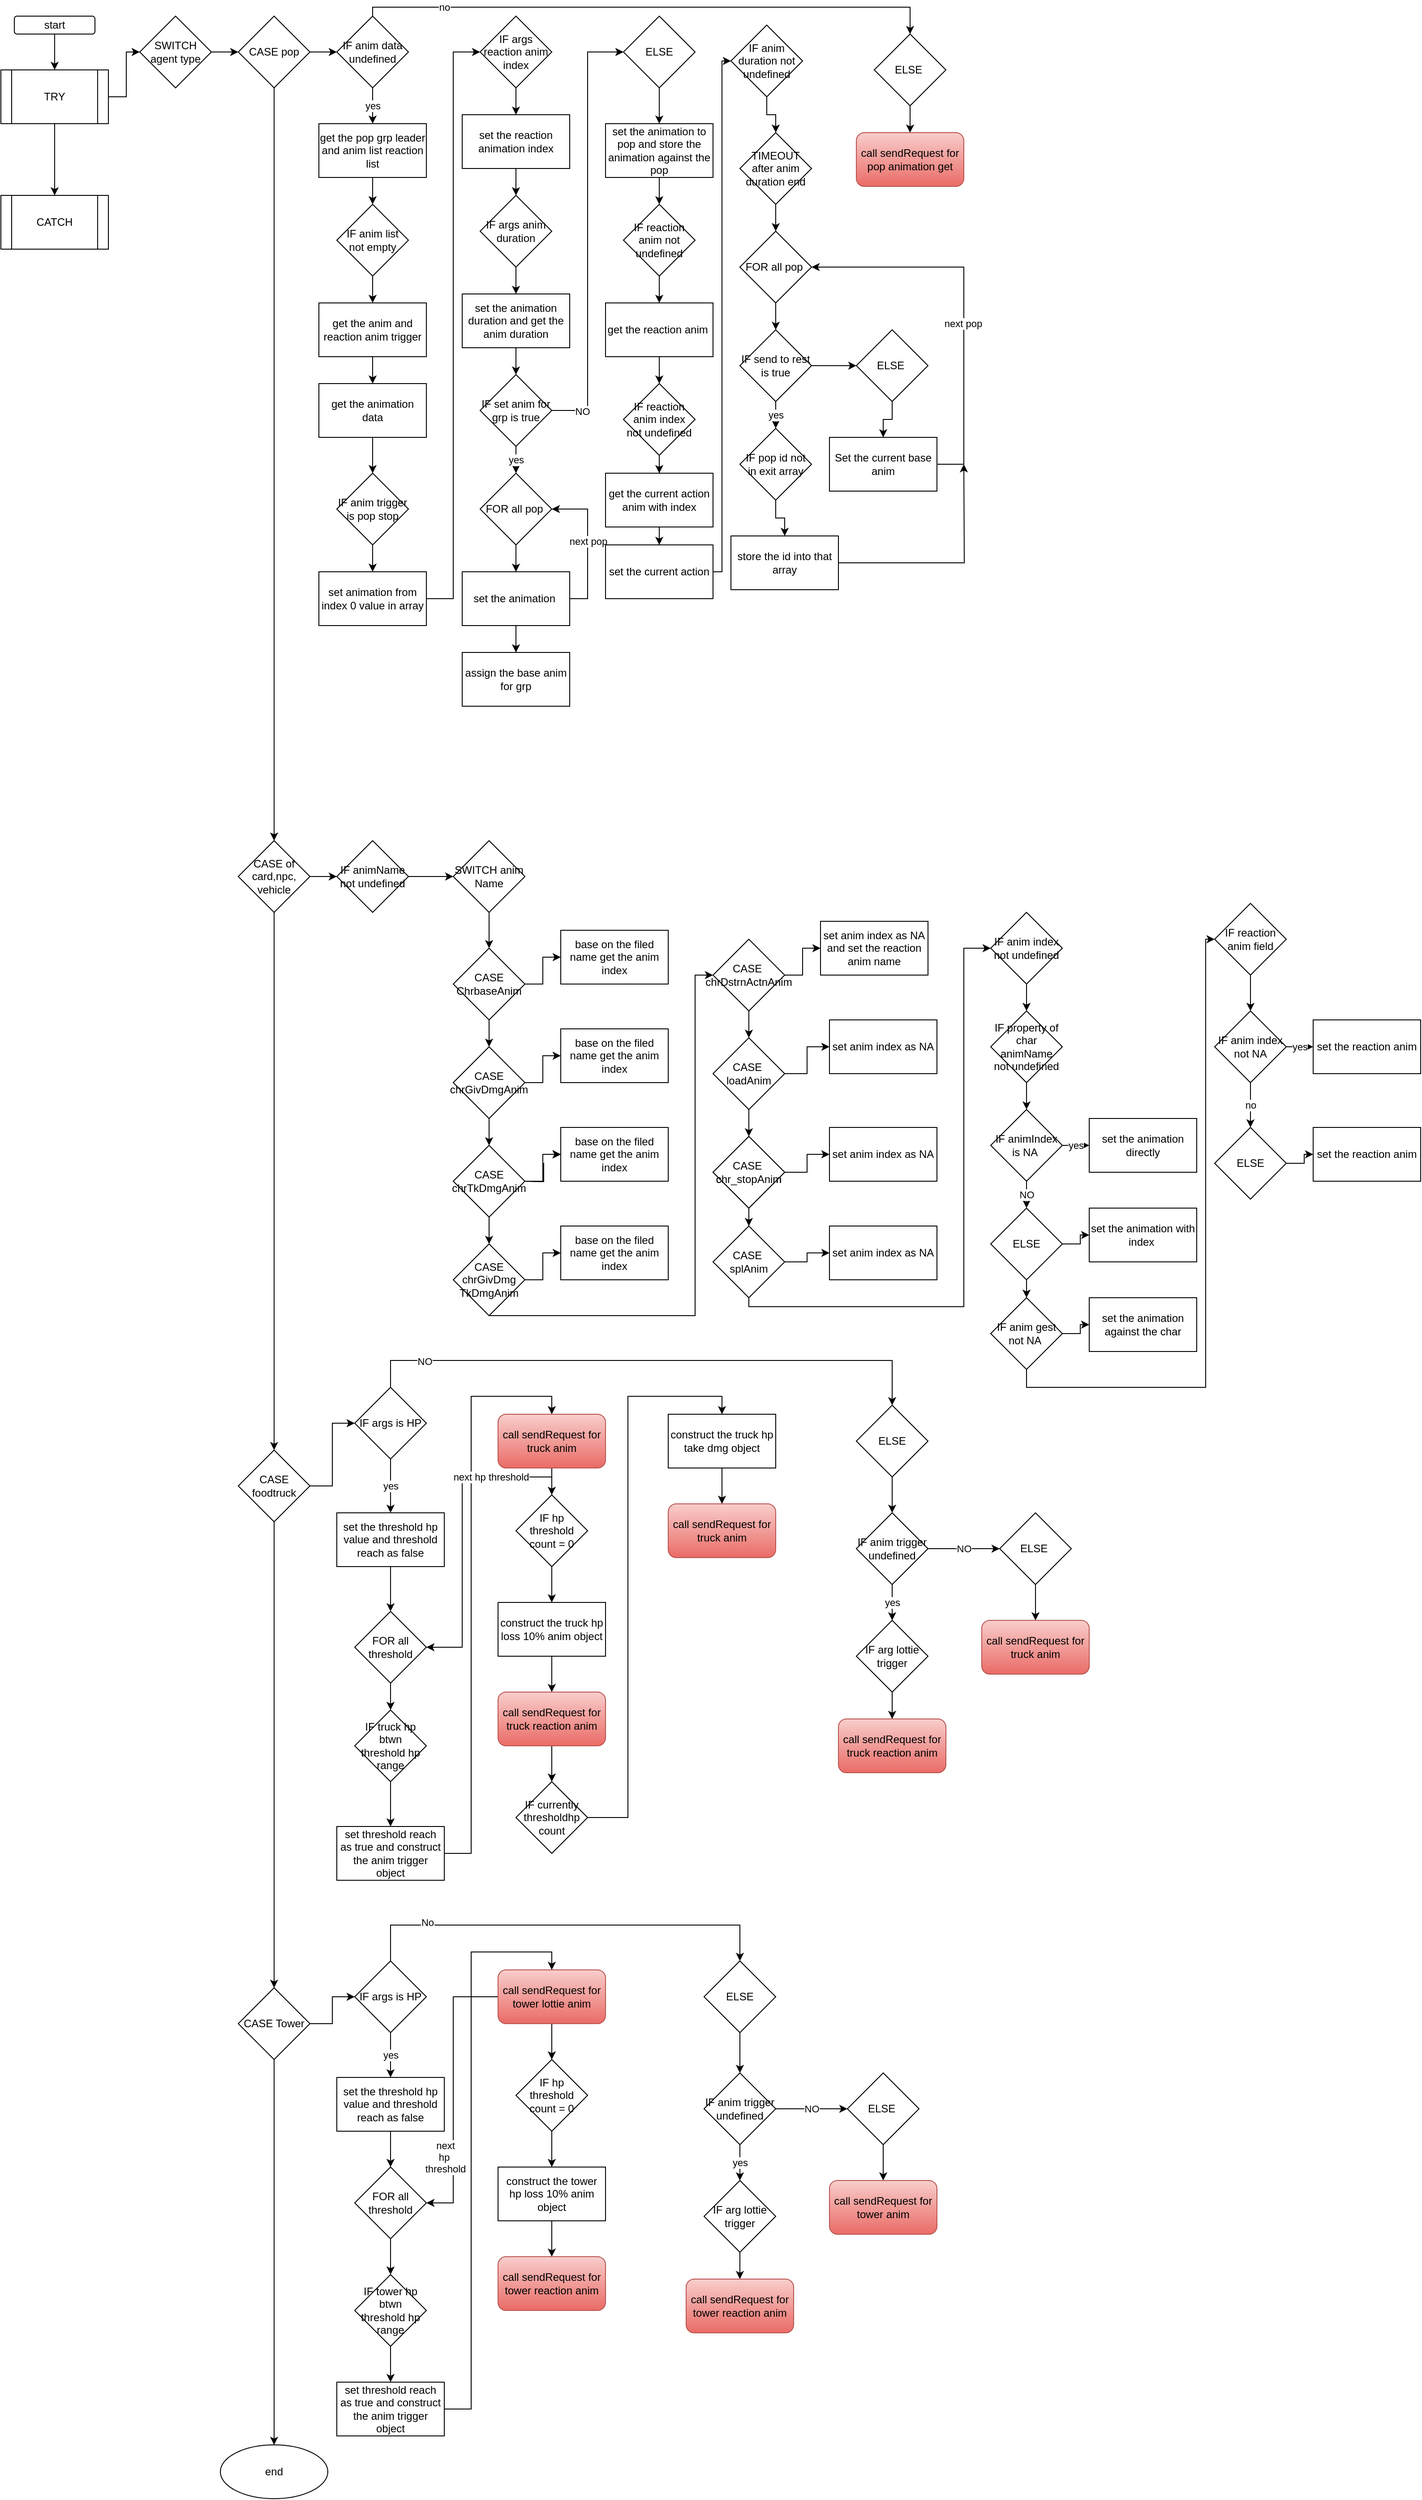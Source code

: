 <mxfile version="18.0.1" type="github">
  <diagram id="C_iFELaq9_Z8a1PLTSBP" name="Page-1">
    <mxGraphModel dx="1038" dy="579" grid="1" gridSize="10" guides="1" tooltips="1" connect="1" arrows="1" fold="1" page="1" pageScale="1" pageWidth="850" pageHeight="1100" math="0" shadow="0">
      <root>
        <mxCell id="0" />
        <mxCell id="1" parent="0" />
        <mxCell id="XiMoQWkBVZx55yZSZIgh-3" value="" style="edgeStyle=orthogonalEdgeStyle;rounded=0;orthogonalLoop=1;jettySize=auto;html=1;" edge="1" parent="1" source="XiMoQWkBVZx55yZSZIgh-1" target="XiMoQWkBVZx55yZSZIgh-2">
          <mxGeometry relative="1" as="geometry" />
        </mxCell>
        <mxCell id="XiMoQWkBVZx55yZSZIgh-1" value="start" style="rounded=1;whiteSpace=wrap;html=1;" vertex="1" parent="1">
          <mxGeometry x="40" y="40" width="90" height="20" as="geometry" />
        </mxCell>
        <mxCell id="XiMoQWkBVZx55yZSZIgh-5" value="" style="edgeStyle=orthogonalEdgeStyle;rounded=0;orthogonalLoop=1;jettySize=auto;html=1;" edge="1" parent="1" source="XiMoQWkBVZx55yZSZIgh-2" target="XiMoQWkBVZx55yZSZIgh-4">
          <mxGeometry relative="1" as="geometry" />
        </mxCell>
        <mxCell id="XiMoQWkBVZx55yZSZIgh-7" value="" style="edgeStyle=orthogonalEdgeStyle;rounded=0;orthogonalLoop=1;jettySize=auto;html=1;" edge="1" parent="1" source="XiMoQWkBVZx55yZSZIgh-2" target="XiMoQWkBVZx55yZSZIgh-6">
          <mxGeometry relative="1" as="geometry" />
        </mxCell>
        <mxCell id="XiMoQWkBVZx55yZSZIgh-2" value="TRY" style="shape=process;whiteSpace=wrap;html=1;backgroundOutline=1;" vertex="1" parent="1">
          <mxGeometry x="25" y="100" width="120" height="60" as="geometry" />
        </mxCell>
        <mxCell id="XiMoQWkBVZx55yZSZIgh-4" value="CATCH" style="shape=process;whiteSpace=wrap;html=1;backgroundOutline=1;" vertex="1" parent="1">
          <mxGeometry x="25" y="240" width="120" height="60" as="geometry" />
        </mxCell>
        <mxCell id="XiMoQWkBVZx55yZSZIgh-9" value="" style="edgeStyle=orthogonalEdgeStyle;rounded=0;orthogonalLoop=1;jettySize=auto;html=1;" edge="1" parent="1" source="XiMoQWkBVZx55yZSZIgh-6" target="XiMoQWkBVZx55yZSZIgh-8">
          <mxGeometry relative="1" as="geometry" />
        </mxCell>
        <mxCell id="XiMoQWkBVZx55yZSZIgh-6" value="SWITCH agent type" style="rhombus;whiteSpace=wrap;html=1;" vertex="1" parent="1">
          <mxGeometry x="180" y="40" width="80" height="80" as="geometry" />
        </mxCell>
        <mxCell id="XiMoQWkBVZx55yZSZIgh-11" value="" style="edgeStyle=orthogonalEdgeStyle;rounded=0;orthogonalLoop=1;jettySize=auto;html=1;" edge="1" parent="1" source="XiMoQWkBVZx55yZSZIgh-8" target="XiMoQWkBVZx55yZSZIgh-10">
          <mxGeometry relative="1" as="geometry" />
        </mxCell>
        <mxCell id="XiMoQWkBVZx55yZSZIgh-88" value="" style="edgeStyle=orthogonalEdgeStyle;rounded=0;orthogonalLoop=1;jettySize=auto;html=1;" edge="1" parent="1" source="XiMoQWkBVZx55yZSZIgh-8" target="XiMoQWkBVZx55yZSZIgh-87">
          <mxGeometry relative="1" as="geometry" />
        </mxCell>
        <mxCell id="XiMoQWkBVZx55yZSZIgh-8" value="CASE pop" style="rhombus;whiteSpace=wrap;html=1;" vertex="1" parent="1">
          <mxGeometry x="290" y="40" width="80" height="80" as="geometry" />
        </mxCell>
        <mxCell id="XiMoQWkBVZx55yZSZIgh-13" value="yes" style="edgeStyle=orthogonalEdgeStyle;rounded=0;orthogonalLoop=1;jettySize=auto;html=1;" edge="1" parent="1" source="XiMoQWkBVZx55yZSZIgh-10" target="XiMoQWkBVZx55yZSZIgh-12">
          <mxGeometry relative="1" as="geometry" />
        </mxCell>
        <mxCell id="XiMoQWkBVZx55yZSZIgh-83" value="" style="edgeStyle=orthogonalEdgeStyle;rounded=0;orthogonalLoop=1;jettySize=auto;html=1;" edge="1" parent="1" source="XiMoQWkBVZx55yZSZIgh-10" target="XiMoQWkBVZx55yZSZIgh-82">
          <mxGeometry relative="1" as="geometry">
            <Array as="points">
              <mxPoint x="440" y="30" />
              <mxPoint x="1040" y="30" />
            </Array>
          </mxGeometry>
        </mxCell>
        <mxCell id="XiMoQWkBVZx55yZSZIgh-84" value="no" style="edgeLabel;html=1;align=center;verticalAlign=middle;resizable=0;points=[];" vertex="1" connectable="0" parent="XiMoQWkBVZx55yZSZIgh-83">
          <mxGeometry x="-0.719" relative="1" as="geometry">
            <mxPoint as="offset" />
          </mxGeometry>
        </mxCell>
        <mxCell id="XiMoQWkBVZx55yZSZIgh-10" value="IF anim data undefined" style="rhombus;whiteSpace=wrap;html=1;" vertex="1" parent="1">
          <mxGeometry x="400" y="40" width="80" height="80" as="geometry" />
        </mxCell>
        <mxCell id="XiMoQWkBVZx55yZSZIgh-15" value="" style="edgeStyle=orthogonalEdgeStyle;rounded=0;orthogonalLoop=1;jettySize=auto;html=1;" edge="1" parent="1" source="XiMoQWkBVZx55yZSZIgh-12" target="XiMoQWkBVZx55yZSZIgh-14">
          <mxGeometry relative="1" as="geometry" />
        </mxCell>
        <mxCell id="XiMoQWkBVZx55yZSZIgh-12" value="get the pop grp leader and anim list reaction list" style="whiteSpace=wrap;html=1;" vertex="1" parent="1">
          <mxGeometry x="380" y="160" width="120" height="60" as="geometry" />
        </mxCell>
        <mxCell id="XiMoQWkBVZx55yZSZIgh-17" value="" style="edgeStyle=orthogonalEdgeStyle;rounded=0;orthogonalLoop=1;jettySize=auto;html=1;" edge="1" parent="1" source="XiMoQWkBVZx55yZSZIgh-14" target="XiMoQWkBVZx55yZSZIgh-16">
          <mxGeometry relative="1" as="geometry" />
        </mxCell>
        <mxCell id="XiMoQWkBVZx55yZSZIgh-14" value="IF anim list not empty" style="rhombus;whiteSpace=wrap;html=1;" vertex="1" parent="1">
          <mxGeometry x="400" y="250" width="80" height="80" as="geometry" />
        </mxCell>
        <mxCell id="XiMoQWkBVZx55yZSZIgh-19" value="" style="edgeStyle=orthogonalEdgeStyle;rounded=0;orthogonalLoop=1;jettySize=auto;html=1;" edge="1" parent="1" source="XiMoQWkBVZx55yZSZIgh-16" target="XiMoQWkBVZx55yZSZIgh-18">
          <mxGeometry relative="1" as="geometry" />
        </mxCell>
        <mxCell id="XiMoQWkBVZx55yZSZIgh-16" value="get the anim and reaction anim trigger" style="whiteSpace=wrap;html=1;" vertex="1" parent="1">
          <mxGeometry x="380" y="360" width="120" height="60" as="geometry" />
        </mxCell>
        <mxCell id="XiMoQWkBVZx55yZSZIgh-21" value="" style="edgeStyle=orthogonalEdgeStyle;rounded=0;orthogonalLoop=1;jettySize=auto;html=1;" edge="1" parent="1" source="XiMoQWkBVZx55yZSZIgh-18" target="XiMoQWkBVZx55yZSZIgh-20">
          <mxGeometry relative="1" as="geometry" />
        </mxCell>
        <mxCell id="XiMoQWkBVZx55yZSZIgh-18" value="get the animation data" style="whiteSpace=wrap;html=1;" vertex="1" parent="1">
          <mxGeometry x="380" y="450" width="120" height="60" as="geometry" />
        </mxCell>
        <mxCell id="XiMoQWkBVZx55yZSZIgh-23" value="" style="edgeStyle=orthogonalEdgeStyle;rounded=0;orthogonalLoop=1;jettySize=auto;html=1;" edge="1" parent="1" source="XiMoQWkBVZx55yZSZIgh-20" target="XiMoQWkBVZx55yZSZIgh-22">
          <mxGeometry relative="1" as="geometry" />
        </mxCell>
        <mxCell id="XiMoQWkBVZx55yZSZIgh-20" value="IF anim trigger is pop stop" style="rhombus;whiteSpace=wrap;html=1;" vertex="1" parent="1">
          <mxGeometry x="400" y="550" width="80" height="80" as="geometry" />
        </mxCell>
        <mxCell id="XiMoQWkBVZx55yZSZIgh-25" value="" style="edgeStyle=orthogonalEdgeStyle;rounded=0;orthogonalLoop=1;jettySize=auto;html=1;" edge="1" parent="1" source="XiMoQWkBVZx55yZSZIgh-22" target="XiMoQWkBVZx55yZSZIgh-24">
          <mxGeometry relative="1" as="geometry">
            <Array as="points">
              <mxPoint x="530" y="690" />
              <mxPoint x="530" y="80" />
            </Array>
          </mxGeometry>
        </mxCell>
        <mxCell id="XiMoQWkBVZx55yZSZIgh-22" value="set animation from index 0 value in array" style="whiteSpace=wrap;html=1;" vertex="1" parent="1">
          <mxGeometry x="380" y="660" width="120" height="60" as="geometry" />
        </mxCell>
        <mxCell id="XiMoQWkBVZx55yZSZIgh-27" value="" style="edgeStyle=orthogonalEdgeStyle;rounded=0;orthogonalLoop=1;jettySize=auto;html=1;" edge="1" parent="1" source="XiMoQWkBVZx55yZSZIgh-24" target="XiMoQWkBVZx55yZSZIgh-26">
          <mxGeometry relative="1" as="geometry" />
        </mxCell>
        <mxCell id="XiMoQWkBVZx55yZSZIgh-24" value="IF args reaction anim index" style="rhombus;whiteSpace=wrap;html=1;" vertex="1" parent="1">
          <mxGeometry x="560" y="40" width="80" height="80" as="geometry" />
        </mxCell>
        <mxCell id="XiMoQWkBVZx55yZSZIgh-30" value="" style="edgeStyle=orthogonalEdgeStyle;rounded=0;orthogonalLoop=1;jettySize=auto;html=1;" edge="1" parent="1" source="XiMoQWkBVZx55yZSZIgh-26" target="XiMoQWkBVZx55yZSZIgh-28">
          <mxGeometry relative="1" as="geometry" />
        </mxCell>
        <mxCell id="XiMoQWkBVZx55yZSZIgh-26" value="set the reaction animation index" style="whiteSpace=wrap;html=1;" vertex="1" parent="1">
          <mxGeometry x="540" y="150" width="120" height="60" as="geometry" />
        </mxCell>
        <mxCell id="XiMoQWkBVZx55yZSZIgh-32" value="" style="edgeStyle=orthogonalEdgeStyle;rounded=0;orthogonalLoop=1;jettySize=auto;html=1;" edge="1" parent="1" source="XiMoQWkBVZx55yZSZIgh-28" target="XiMoQWkBVZx55yZSZIgh-29">
          <mxGeometry relative="1" as="geometry" />
        </mxCell>
        <mxCell id="XiMoQWkBVZx55yZSZIgh-28" value="IF args anim duration" style="rhombus;whiteSpace=wrap;html=1;" vertex="1" parent="1">
          <mxGeometry x="560" y="240" width="80" height="80" as="geometry" />
        </mxCell>
        <mxCell id="XiMoQWkBVZx55yZSZIgh-34" value="" style="edgeStyle=orthogonalEdgeStyle;rounded=0;orthogonalLoop=1;jettySize=auto;html=1;" edge="1" parent="1" source="XiMoQWkBVZx55yZSZIgh-29" target="XiMoQWkBVZx55yZSZIgh-33">
          <mxGeometry relative="1" as="geometry" />
        </mxCell>
        <mxCell id="XiMoQWkBVZx55yZSZIgh-29" value="set the animation duration and get the anim duration" style="whiteSpace=wrap;html=1;" vertex="1" parent="1">
          <mxGeometry x="540" y="350" width="120" height="60" as="geometry" />
        </mxCell>
        <mxCell id="XiMoQWkBVZx55yZSZIgh-36" value="yes" style="edgeStyle=orthogonalEdgeStyle;rounded=0;orthogonalLoop=1;jettySize=auto;html=1;" edge="1" parent="1" source="XiMoQWkBVZx55yZSZIgh-33" target="XiMoQWkBVZx55yZSZIgh-35">
          <mxGeometry relative="1" as="geometry" />
        </mxCell>
        <mxCell id="XiMoQWkBVZx55yZSZIgh-46" value="" style="edgeStyle=orthogonalEdgeStyle;rounded=0;orthogonalLoop=1;jettySize=auto;html=1;entryX=0;entryY=0.5;entryDx=0;entryDy=0;" edge="1" parent="1" source="XiMoQWkBVZx55yZSZIgh-33" target="XiMoQWkBVZx55yZSZIgh-45">
          <mxGeometry relative="1" as="geometry">
            <Array as="points">
              <mxPoint x="680" y="480" />
              <mxPoint x="680" y="80" />
            </Array>
          </mxGeometry>
        </mxCell>
        <mxCell id="XiMoQWkBVZx55yZSZIgh-47" value="NO" style="edgeLabel;html=1;align=center;verticalAlign=middle;resizable=0;points=[];" vertex="1" connectable="0" parent="XiMoQWkBVZx55yZSZIgh-46">
          <mxGeometry x="-0.859" y="-1" relative="1" as="geometry">
            <mxPoint as="offset" />
          </mxGeometry>
        </mxCell>
        <mxCell id="XiMoQWkBVZx55yZSZIgh-33" value="IF set anim for grp is true" style="rhombus;whiteSpace=wrap;html=1;" vertex="1" parent="1">
          <mxGeometry x="560" y="440" width="80" height="80" as="geometry" />
        </mxCell>
        <mxCell id="XiMoQWkBVZx55yZSZIgh-40" value="" style="edgeStyle=orthogonalEdgeStyle;rounded=0;orthogonalLoop=1;jettySize=auto;html=1;" edge="1" parent="1" source="XiMoQWkBVZx55yZSZIgh-35" target="XiMoQWkBVZx55yZSZIgh-39">
          <mxGeometry relative="1" as="geometry" />
        </mxCell>
        <mxCell id="XiMoQWkBVZx55yZSZIgh-35" value="FOR all pop&amp;nbsp;" style="rhombus;whiteSpace=wrap;html=1;" vertex="1" parent="1">
          <mxGeometry x="560" y="550" width="80" height="80" as="geometry" />
        </mxCell>
        <mxCell id="XiMoQWkBVZx55yZSZIgh-42" value="" style="edgeStyle=orthogonalEdgeStyle;rounded=0;orthogonalLoop=1;jettySize=auto;html=1;" edge="1" parent="1" source="XiMoQWkBVZx55yZSZIgh-39" target="XiMoQWkBVZx55yZSZIgh-41">
          <mxGeometry relative="1" as="geometry" />
        </mxCell>
        <mxCell id="XiMoQWkBVZx55yZSZIgh-43" style="edgeStyle=orthogonalEdgeStyle;rounded=0;orthogonalLoop=1;jettySize=auto;html=1;entryX=1;entryY=0.5;entryDx=0;entryDy=0;" edge="1" parent="1" source="XiMoQWkBVZx55yZSZIgh-39" target="XiMoQWkBVZx55yZSZIgh-35">
          <mxGeometry relative="1" as="geometry">
            <Array as="points">
              <mxPoint x="680" y="690" />
              <mxPoint x="680" y="590" />
            </Array>
          </mxGeometry>
        </mxCell>
        <mxCell id="XiMoQWkBVZx55yZSZIgh-44" value="next pop&amp;nbsp;" style="edgeLabel;html=1;align=center;verticalAlign=middle;resizable=0;points=[];" vertex="1" connectable="0" parent="XiMoQWkBVZx55yZSZIgh-43">
          <mxGeometry x="0.05" y="-2" relative="1" as="geometry">
            <mxPoint as="offset" />
          </mxGeometry>
        </mxCell>
        <mxCell id="XiMoQWkBVZx55yZSZIgh-39" value="set the animation&amp;nbsp;" style="whiteSpace=wrap;html=1;" vertex="1" parent="1">
          <mxGeometry x="540" y="660" width="120" height="60" as="geometry" />
        </mxCell>
        <mxCell id="XiMoQWkBVZx55yZSZIgh-41" value="assign the base anim for grp" style="whiteSpace=wrap;html=1;" vertex="1" parent="1">
          <mxGeometry x="540" y="750" width="120" height="60" as="geometry" />
        </mxCell>
        <mxCell id="XiMoQWkBVZx55yZSZIgh-49" value="" style="edgeStyle=orthogonalEdgeStyle;rounded=0;orthogonalLoop=1;jettySize=auto;html=1;" edge="1" parent="1" source="XiMoQWkBVZx55yZSZIgh-45" target="XiMoQWkBVZx55yZSZIgh-48">
          <mxGeometry relative="1" as="geometry" />
        </mxCell>
        <mxCell id="XiMoQWkBVZx55yZSZIgh-45" value="ELSE" style="rhombus;whiteSpace=wrap;html=1;" vertex="1" parent="1">
          <mxGeometry x="720" y="40" width="80" height="80" as="geometry" />
        </mxCell>
        <mxCell id="XiMoQWkBVZx55yZSZIgh-51" value="" style="edgeStyle=orthogonalEdgeStyle;rounded=0;orthogonalLoop=1;jettySize=auto;html=1;" edge="1" parent="1" source="XiMoQWkBVZx55yZSZIgh-48" target="XiMoQWkBVZx55yZSZIgh-50">
          <mxGeometry relative="1" as="geometry" />
        </mxCell>
        <mxCell id="XiMoQWkBVZx55yZSZIgh-48" value="set the animation to pop and store the animation against the pop" style="whiteSpace=wrap;html=1;" vertex="1" parent="1">
          <mxGeometry x="700" y="160" width="120" height="60" as="geometry" />
        </mxCell>
        <mxCell id="XiMoQWkBVZx55yZSZIgh-53" value="" style="edgeStyle=orthogonalEdgeStyle;rounded=0;orthogonalLoop=1;jettySize=auto;html=1;" edge="1" parent="1" source="XiMoQWkBVZx55yZSZIgh-50" target="XiMoQWkBVZx55yZSZIgh-52">
          <mxGeometry relative="1" as="geometry" />
        </mxCell>
        <mxCell id="XiMoQWkBVZx55yZSZIgh-50" value="IF reaction anim not undefined" style="rhombus;whiteSpace=wrap;html=1;" vertex="1" parent="1">
          <mxGeometry x="720" y="250" width="80" height="80" as="geometry" />
        </mxCell>
        <mxCell id="XiMoQWkBVZx55yZSZIgh-55" value="" style="edgeStyle=orthogonalEdgeStyle;rounded=0;orthogonalLoop=1;jettySize=auto;html=1;" edge="1" parent="1" source="XiMoQWkBVZx55yZSZIgh-52" target="XiMoQWkBVZx55yZSZIgh-54">
          <mxGeometry relative="1" as="geometry" />
        </mxCell>
        <mxCell id="XiMoQWkBVZx55yZSZIgh-52" value="get the reaction anim&amp;nbsp;" style="whiteSpace=wrap;html=1;" vertex="1" parent="1">
          <mxGeometry x="700" y="360" width="120" height="60" as="geometry" />
        </mxCell>
        <mxCell id="XiMoQWkBVZx55yZSZIgh-57" value="" style="edgeStyle=orthogonalEdgeStyle;rounded=0;orthogonalLoop=1;jettySize=auto;html=1;" edge="1" parent="1" source="XiMoQWkBVZx55yZSZIgh-54" target="XiMoQWkBVZx55yZSZIgh-56">
          <mxGeometry relative="1" as="geometry" />
        </mxCell>
        <mxCell id="XiMoQWkBVZx55yZSZIgh-54" value="IF reaction anim index not undefined" style="rhombus;whiteSpace=wrap;html=1;" vertex="1" parent="1">
          <mxGeometry x="720" y="450" width="80" height="80" as="geometry" />
        </mxCell>
        <mxCell id="XiMoQWkBVZx55yZSZIgh-59" value="" style="edgeStyle=orthogonalEdgeStyle;rounded=0;orthogonalLoop=1;jettySize=auto;html=1;" edge="1" parent="1" source="XiMoQWkBVZx55yZSZIgh-56" target="XiMoQWkBVZx55yZSZIgh-58">
          <mxGeometry relative="1" as="geometry" />
        </mxCell>
        <mxCell id="XiMoQWkBVZx55yZSZIgh-56" value="get the current action anim with index" style="whiteSpace=wrap;html=1;" vertex="1" parent="1">
          <mxGeometry x="700" y="550" width="120" height="60" as="geometry" />
        </mxCell>
        <mxCell id="XiMoQWkBVZx55yZSZIgh-61" value="" style="edgeStyle=orthogonalEdgeStyle;rounded=0;orthogonalLoop=1;jettySize=auto;html=1;entryX=0;entryY=0.5;entryDx=0;entryDy=0;" edge="1" parent="1" source="XiMoQWkBVZx55yZSZIgh-58" target="XiMoQWkBVZx55yZSZIgh-60">
          <mxGeometry relative="1" as="geometry">
            <Array as="points">
              <mxPoint x="830" y="660" />
              <mxPoint x="830" y="90" />
            </Array>
          </mxGeometry>
        </mxCell>
        <mxCell id="XiMoQWkBVZx55yZSZIgh-58" value="set the current action" style="whiteSpace=wrap;html=1;" vertex="1" parent="1">
          <mxGeometry x="700" y="630" width="120" height="60" as="geometry" />
        </mxCell>
        <mxCell id="XiMoQWkBVZx55yZSZIgh-63" value="" style="edgeStyle=orthogonalEdgeStyle;rounded=0;orthogonalLoop=1;jettySize=auto;html=1;" edge="1" parent="1" source="XiMoQWkBVZx55yZSZIgh-60" target="XiMoQWkBVZx55yZSZIgh-62">
          <mxGeometry relative="1" as="geometry" />
        </mxCell>
        <mxCell id="XiMoQWkBVZx55yZSZIgh-60" value="IF anim duration not undefined" style="rhombus;whiteSpace=wrap;html=1;" vertex="1" parent="1">
          <mxGeometry x="840" y="50" width="80" height="80" as="geometry" />
        </mxCell>
        <mxCell id="XiMoQWkBVZx55yZSZIgh-65" value="" style="edgeStyle=orthogonalEdgeStyle;rounded=0;orthogonalLoop=1;jettySize=auto;html=1;" edge="1" parent="1" source="XiMoQWkBVZx55yZSZIgh-62" target="XiMoQWkBVZx55yZSZIgh-64">
          <mxGeometry relative="1" as="geometry" />
        </mxCell>
        <mxCell id="XiMoQWkBVZx55yZSZIgh-62" value="TIMEOUT after anim duration end" style="rhombus;whiteSpace=wrap;html=1;" vertex="1" parent="1">
          <mxGeometry x="850" y="170" width="80" height="80" as="geometry" />
        </mxCell>
        <mxCell id="XiMoQWkBVZx55yZSZIgh-67" value="" style="edgeStyle=orthogonalEdgeStyle;rounded=0;orthogonalLoop=1;jettySize=auto;html=1;" edge="1" parent="1" source="XiMoQWkBVZx55yZSZIgh-64" target="XiMoQWkBVZx55yZSZIgh-66">
          <mxGeometry relative="1" as="geometry" />
        </mxCell>
        <mxCell id="XiMoQWkBVZx55yZSZIgh-64" value="FOR all pop&amp;nbsp;" style="rhombus;whiteSpace=wrap;html=1;" vertex="1" parent="1">
          <mxGeometry x="850" y="280" width="80" height="80" as="geometry" />
        </mxCell>
        <mxCell id="XiMoQWkBVZx55yZSZIgh-69" value="yes" style="edgeStyle=orthogonalEdgeStyle;rounded=0;orthogonalLoop=1;jettySize=auto;html=1;" edge="1" parent="1" source="XiMoQWkBVZx55yZSZIgh-66" target="XiMoQWkBVZx55yZSZIgh-68">
          <mxGeometry relative="1" as="geometry" />
        </mxCell>
        <mxCell id="XiMoQWkBVZx55yZSZIgh-75" value="" style="edgeStyle=orthogonalEdgeStyle;rounded=0;orthogonalLoop=1;jettySize=auto;html=1;" edge="1" parent="1" source="XiMoQWkBVZx55yZSZIgh-66" target="XiMoQWkBVZx55yZSZIgh-74">
          <mxGeometry relative="1" as="geometry" />
        </mxCell>
        <mxCell id="XiMoQWkBVZx55yZSZIgh-66" value="IF send to rest is true" style="rhombus;whiteSpace=wrap;html=1;" vertex="1" parent="1">
          <mxGeometry x="850" y="390" width="80" height="80" as="geometry" />
        </mxCell>
        <mxCell id="XiMoQWkBVZx55yZSZIgh-71" value="" style="edgeStyle=orthogonalEdgeStyle;rounded=0;orthogonalLoop=1;jettySize=auto;html=1;" edge="1" parent="1" source="XiMoQWkBVZx55yZSZIgh-68" target="XiMoQWkBVZx55yZSZIgh-70">
          <mxGeometry relative="1" as="geometry" />
        </mxCell>
        <mxCell id="XiMoQWkBVZx55yZSZIgh-68" value="IF pop id not in exit array" style="rhombus;whiteSpace=wrap;html=1;" vertex="1" parent="1">
          <mxGeometry x="850" y="500" width="80" height="80" as="geometry" />
        </mxCell>
        <mxCell id="XiMoQWkBVZx55yZSZIgh-80" style="edgeStyle=orthogonalEdgeStyle;rounded=0;orthogonalLoop=1;jettySize=auto;html=1;" edge="1" parent="1" source="XiMoQWkBVZx55yZSZIgh-70">
          <mxGeometry relative="1" as="geometry">
            <mxPoint x="1100" y="540" as="targetPoint" />
          </mxGeometry>
        </mxCell>
        <mxCell id="XiMoQWkBVZx55yZSZIgh-70" value="store the id into that array" style="whiteSpace=wrap;html=1;" vertex="1" parent="1">
          <mxGeometry x="840" y="620" width="120" height="60" as="geometry" />
        </mxCell>
        <mxCell id="XiMoQWkBVZx55yZSZIgh-78" value="" style="edgeStyle=orthogonalEdgeStyle;rounded=0;orthogonalLoop=1;jettySize=auto;html=1;" edge="1" parent="1" source="XiMoQWkBVZx55yZSZIgh-74" target="XiMoQWkBVZx55yZSZIgh-77">
          <mxGeometry relative="1" as="geometry" />
        </mxCell>
        <mxCell id="XiMoQWkBVZx55yZSZIgh-74" value="ELSE&amp;nbsp;" style="rhombus;whiteSpace=wrap;html=1;" vertex="1" parent="1">
          <mxGeometry x="980" y="390" width="80" height="80" as="geometry" />
        </mxCell>
        <mxCell id="XiMoQWkBVZx55yZSZIgh-79" style="edgeStyle=orthogonalEdgeStyle;rounded=0;orthogonalLoop=1;jettySize=auto;html=1;entryX=1;entryY=0.5;entryDx=0;entryDy=0;" edge="1" parent="1" source="XiMoQWkBVZx55yZSZIgh-77" target="XiMoQWkBVZx55yZSZIgh-64">
          <mxGeometry relative="1" as="geometry">
            <Array as="points">
              <mxPoint x="1100" y="540" />
              <mxPoint x="1100" y="320" />
            </Array>
          </mxGeometry>
        </mxCell>
        <mxCell id="XiMoQWkBVZx55yZSZIgh-81" value="next pop" style="edgeLabel;html=1;align=center;verticalAlign=middle;resizable=0;points=[];" vertex="1" connectable="0" parent="XiMoQWkBVZx55yZSZIgh-79">
          <mxGeometry x="-0.106" y="1" relative="1" as="geometry">
            <mxPoint as="offset" />
          </mxGeometry>
        </mxCell>
        <mxCell id="XiMoQWkBVZx55yZSZIgh-77" value="Set the current base anim" style="whiteSpace=wrap;html=1;" vertex="1" parent="1">
          <mxGeometry x="950" y="510" width="120" height="60" as="geometry" />
        </mxCell>
        <mxCell id="XiMoQWkBVZx55yZSZIgh-86" value="" style="edgeStyle=orthogonalEdgeStyle;rounded=0;orthogonalLoop=1;jettySize=auto;html=1;" edge="1" parent="1" source="XiMoQWkBVZx55yZSZIgh-82">
          <mxGeometry relative="1" as="geometry">
            <mxPoint x="1040" y="170" as="targetPoint" />
          </mxGeometry>
        </mxCell>
        <mxCell id="XiMoQWkBVZx55yZSZIgh-82" value="ELSE&amp;nbsp;" style="rhombus;whiteSpace=wrap;html=1;" vertex="1" parent="1">
          <mxGeometry x="1000" y="60" width="80" height="80" as="geometry" />
        </mxCell>
        <mxCell id="XiMoQWkBVZx55yZSZIgh-91" value="" style="edgeStyle=orthogonalEdgeStyle;rounded=0;orthogonalLoop=1;jettySize=auto;html=1;" edge="1" parent="1" source="XiMoQWkBVZx55yZSZIgh-87" target="XiMoQWkBVZx55yZSZIgh-90">
          <mxGeometry relative="1" as="geometry" />
        </mxCell>
        <mxCell id="XiMoQWkBVZx55yZSZIgh-179" value="" style="edgeStyle=orthogonalEdgeStyle;rounded=0;orthogonalLoop=1;jettySize=auto;html=1;" edge="1" parent="1" source="XiMoQWkBVZx55yZSZIgh-87" target="XiMoQWkBVZx55yZSZIgh-178">
          <mxGeometry relative="1" as="geometry" />
        </mxCell>
        <mxCell id="XiMoQWkBVZx55yZSZIgh-87" value="CASE of card,npc,&lt;br&gt;vehicle" style="rhombus;whiteSpace=wrap;html=1;" vertex="1" parent="1">
          <mxGeometry x="290" y="960" width="80" height="80" as="geometry" />
        </mxCell>
        <mxCell id="XiMoQWkBVZx55yZSZIgh-89" value="call&amp;nbsp;sendRequest for pop animation get" style="rounded=1;whiteSpace=wrap;html=1;fillColor=#f8cecc;gradientColor=#ea6b66;strokeColor=#b85450;" vertex="1" parent="1">
          <mxGeometry x="980" y="170" width="120" height="60" as="geometry" />
        </mxCell>
        <mxCell id="XiMoQWkBVZx55yZSZIgh-93" value="" style="edgeStyle=orthogonalEdgeStyle;rounded=0;orthogonalLoop=1;jettySize=auto;html=1;" edge="1" parent="1" source="XiMoQWkBVZx55yZSZIgh-90" target="XiMoQWkBVZx55yZSZIgh-92">
          <mxGeometry relative="1" as="geometry" />
        </mxCell>
        <mxCell id="XiMoQWkBVZx55yZSZIgh-90" value="IF animName not undefined" style="rhombus;whiteSpace=wrap;html=1;" vertex="1" parent="1">
          <mxGeometry x="400" y="960" width="80" height="80" as="geometry" />
        </mxCell>
        <mxCell id="XiMoQWkBVZx55yZSZIgh-95" value="" style="edgeStyle=orthogonalEdgeStyle;rounded=0;orthogonalLoop=1;jettySize=auto;html=1;" edge="1" parent="1" source="XiMoQWkBVZx55yZSZIgh-92" target="XiMoQWkBVZx55yZSZIgh-94">
          <mxGeometry relative="1" as="geometry" />
        </mxCell>
        <mxCell id="XiMoQWkBVZx55yZSZIgh-92" value="SWITCH anim Name" style="rhombus;whiteSpace=wrap;html=1;" vertex="1" parent="1">
          <mxGeometry x="530" y="960" width="80" height="80" as="geometry" />
        </mxCell>
        <mxCell id="XiMoQWkBVZx55yZSZIgh-97" value="" style="edgeStyle=orthogonalEdgeStyle;rounded=0;orthogonalLoop=1;jettySize=auto;html=1;" edge="1" parent="1" source="XiMoQWkBVZx55yZSZIgh-94" target="XiMoQWkBVZx55yZSZIgh-96">
          <mxGeometry relative="1" as="geometry" />
        </mxCell>
        <mxCell id="XiMoQWkBVZx55yZSZIgh-103" value="" style="edgeStyle=orthogonalEdgeStyle;rounded=0;orthogonalLoop=1;jettySize=auto;html=1;" edge="1" parent="1" source="XiMoQWkBVZx55yZSZIgh-94" target="XiMoQWkBVZx55yZSZIgh-101">
          <mxGeometry relative="1" as="geometry" />
        </mxCell>
        <mxCell id="XiMoQWkBVZx55yZSZIgh-94" value="CASE ChrbaseAnim" style="rhombus;whiteSpace=wrap;html=1;" vertex="1" parent="1">
          <mxGeometry x="530" y="1080" width="80" height="80" as="geometry" />
        </mxCell>
        <mxCell id="XiMoQWkBVZx55yZSZIgh-96" value="base on the filed name get the anim index" style="whiteSpace=wrap;html=1;" vertex="1" parent="1">
          <mxGeometry x="650" y="1060" width="120" height="60" as="geometry" />
        </mxCell>
        <mxCell id="XiMoQWkBVZx55yZSZIgh-100" value="" style="edgeStyle=orthogonalEdgeStyle;rounded=0;orthogonalLoop=1;jettySize=auto;html=1;" edge="1" parent="1" source="XiMoQWkBVZx55yZSZIgh-101" target="XiMoQWkBVZx55yZSZIgh-102">
          <mxGeometry relative="1" as="geometry" />
        </mxCell>
        <mxCell id="XiMoQWkBVZx55yZSZIgh-107" value="" style="edgeStyle=orthogonalEdgeStyle;rounded=0;orthogonalLoop=1;jettySize=auto;html=1;" edge="1" parent="1" source="XiMoQWkBVZx55yZSZIgh-101" target="XiMoQWkBVZx55yZSZIgh-105">
          <mxGeometry relative="1" as="geometry" />
        </mxCell>
        <mxCell id="XiMoQWkBVZx55yZSZIgh-101" value="CASE chrGivDmgAnim" style="rhombus;whiteSpace=wrap;html=1;" vertex="1" parent="1">
          <mxGeometry x="530" y="1190" width="80" height="80" as="geometry" />
        </mxCell>
        <mxCell id="XiMoQWkBVZx55yZSZIgh-102" value="base on the filed name get the anim index" style="whiteSpace=wrap;html=1;" vertex="1" parent="1">
          <mxGeometry x="650" y="1170" width="120" height="60" as="geometry" />
        </mxCell>
        <mxCell id="XiMoQWkBVZx55yZSZIgh-104" value="" style="edgeStyle=orthogonalEdgeStyle;rounded=0;orthogonalLoop=1;jettySize=auto;html=1;" edge="1" parent="1" source="XiMoQWkBVZx55yZSZIgh-105" target="XiMoQWkBVZx55yZSZIgh-106">
          <mxGeometry relative="1" as="geometry" />
        </mxCell>
        <mxCell id="XiMoQWkBVZx55yZSZIgh-121" value="" style="edgeStyle=orthogonalEdgeStyle;rounded=0;orthogonalLoop=1;jettySize=auto;html=1;" edge="1" parent="1" source="XiMoQWkBVZx55yZSZIgh-105" target="XiMoQWkBVZx55yZSZIgh-117">
          <mxGeometry relative="1" as="geometry" />
        </mxCell>
        <mxCell id="XiMoQWkBVZx55yZSZIgh-105" value="CASE chrTkDmgAnim" style="rhombus;whiteSpace=wrap;html=1;" vertex="1" parent="1">
          <mxGeometry x="530" y="1300" width="80" height="80" as="geometry" />
        </mxCell>
        <mxCell id="XiMoQWkBVZx55yZSZIgh-106" value="base on the filed name get the anim index" style="whiteSpace=wrap;html=1;" vertex="1" parent="1">
          <mxGeometry x="650" y="1280" width="120" height="60" as="geometry" />
        </mxCell>
        <mxCell id="XiMoQWkBVZx55yZSZIgh-108" value="" style="edgeStyle=orthogonalEdgeStyle;rounded=0;orthogonalLoop=1;jettySize=auto;html=1;" edge="1" target="XiMoQWkBVZx55yZSZIgh-109" parent="1">
          <mxGeometry relative="1" as="geometry">
            <mxPoint x="610" y="1340" as="sourcePoint" />
          </mxGeometry>
        </mxCell>
        <mxCell id="XiMoQWkBVZx55yZSZIgh-109" value="base on the filed name get the anim index" style="whiteSpace=wrap;html=1;" vertex="1" parent="1">
          <mxGeometry x="650" y="1280" width="120" height="60" as="geometry" />
        </mxCell>
        <mxCell id="XiMoQWkBVZx55yZSZIgh-110" value="" style="edgeStyle=orthogonalEdgeStyle;rounded=0;orthogonalLoop=1;jettySize=auto;html=1;" edge="1" target="XiMoQWkBVZx55yZSZIgh-111" parent="1">
          <mxGeometry relative="1" as="geometry">
            <mxPoint x="610" y="1340" as="sourcePoint" />
          </mxGeometry>
        </mxCell>
        <mxCell id="XiMoQWkBVZx55yZSZIgh-111" value="base on the filed name get the anim index" style="whiteSpace=wrap;html=1;" vertex="1" parent="1">
          <mxGeometry x="650" y="1280" width="120" height="60" as="geometry" />
        </mxCell>
        <mxCell id="XiMoQWkBVZx55yZSZIgh-119" value="" style="edgeStyle=orthogonalEdgeStyle;rounded=0;orthogonalLoop=1;jettySize=auto;html=1;" edge="1" parent="1" source="XiMoQWkBVZx55yZSZIgh-117" target="XiMoQWkBVZx55yZSZIgh-118">
          <mxGeometry relative="1" as="geometry" />
        </mxCell>
        <mxCell id="XiMoQWkBVZx55yZSZIgh-124" style="edgeStyle=orthogonalEdgeStyle;rounded=0;orthogonalLoop=1;jettySize=auto;html=1;entryX=0;entryY=0.5;entryDx=0;entryDy=0;" edge="1" parent="1" source="XiMoQWkBVZx55yZSZIgh-117" target="XiMoQWkBVZx55yZSZIgh-122">
          <mxGeometry relative="1" as="geometry">
            <Array as="points">
              <mxPoint x="800" y="1490" />
              <mxPoint x="800" y="1110" />
            </Array>
          </mxGeometry>
        </mxCell>
        <mxCell id="XiMoQWkBVZx55yZSZIgh-117" value="CASE chrGivDmg&lt;br&gt;TkDmgAnim" style="rhombus;whiteSpace=wrap;html=1;" vertex="1" parent="1">
          <mxGeometry x="530" y="1410" width="80" height="80" as="geometry" />
        </mxCell>
        <mxCell id="XiMoQWkBVZx55yZSZIgh-118" value="base on the filed name get the anim index" style="whiteSpace=wrap;html=1;" vertex="1" parent="1">
          <mxGeometry x="650" y="1390" width="120" height="60" as="geometry" />
        </mxCell>
        <mxCell id="XiMoQWkBVZx55yZSZIgh-125" value="" style="edgeStyle=orthogonalEdgeStyle;rounded=0;orthogonalLoop=1;jettySize=auto;html=1;" edge="1" parent="1" source="XiMoQWkBVZx55yZSZIgh-122" target="XiMoQWkBVZx55yZSZIgh-123">
          <mxGeometry relative="1" as="geometry" />
        </mxCell>
        <mxCell id="XiMoQWkBVZx55yZSZIgh-128" value="" style="edgeStyle=orthogonalEdgeStyle;rounded=0;orthogonalLoop=1;jettySize=auto;html=1;" edge="1" parent="1" source="XiMoQWkBVZx55yZSZIgh-122" target="XiMoQWkBVZx55yZSZIgh-126">
          <mxGeometry relative="1" as="geometry" />
        </mxCell>
        <mxCell id="XiMoQWkBVZx55yZSZIgh-122" value="CASE&amp;nbsp;&lt;br&gt;chrDstrnActnAnim" style="rhombus;whiteSpace=wrap;html=1;" vertex="1" parent="1">
          <mxGeometry x="820" y="1070" width="80" height="80" as="geometry" />
        </mxCell>
        <mxCell id="XiMoQWkBVZx55yZSZIgh-123" value="set anim index as NA and set the reaction anim name" style="whiteSpace=wrap;html=1;" vertex="1" parent="1">
          <mxGeometry x="940" y="1050" width="120" height="60" as="geometry" />
        </mxCell>
        <mxCell id="XiMoQWkBVZx55yZSZIgh-129" value="" style="edgeStyle=orthogonalEdgeStyle;rounded=0;orthogonalLoop=1;jettySize=auto;html=1;" edge="1" parent="1" source="XiMoQWkBVZx55yZSZIgh-126" target="XiMoQWkBVZx55yZSZIgh-127">
          <mxGeometry relative="1" as="geometry" />
        </mxCell>
        <mxCell id="XiMoQWkBVZx55yZSZIgh-132" value="" style="edgeStyle=orthogonalEdgeStyle;rounded=0;orthogonalLoop=1;jettySize=auto;html=1;" edge="1" parent="1" source="XiMoQWkBVZx55yZSZIgh-126" target="XiMoQWkBVZx55yZSZIgh-130">
          <mxGeometry relative="1" as="geometry" />
        </mxCell>
        <mxCell id="XiMoQWkBVZx55yZSZIgh-126" value="CASE&amp;nbsp;&lt;br&gt;loadAnim" style="rhombus;whiteSpace=wrap;html=1;" vertex="1" parent="1">
          <mxGeometry x="820" y="1180" width="80" height="80" as="geometry" />
        </mxCell>
        <mxCell id="XiMoQWkBVZx55yZSZIgh-127" value="set anim index as NA" style="whiteSpace=wrap;html=1;" vertex="1" parent="1">
          <mxGeometry x="950" y="1160" width="120" height="60" as="geometry" />
        </mxCell>
        <mxCell id="XiMoQWkBVZx55yZSZIgh-133" value="" style="edgeStyle=orthogonalEdgeStyle;rounded=0;orthogonalLoop=1;jettySize=auto;html=1;" edge="1" parent="1" source="XiMoQWkBVZx55yZSZIgh-130" target="XiMoQWkBVZx55yZSZIgh-131">
          <mxGeometry relative="1" as="geometry" />
        </mxCell>
        <mxCell id="XiMoQWkBVZx55yZSZIgh-130" value="CASE&amp;nbsp;&lt;br&gt;chr_stopAnim" style="rhombus;whiteSpace=wrap;html=1;" vertex="1" parent="1">
          <mxGeometry x="820" y="1290" width="80" height="80" as="geometry" />
        </mxCell>
        <mxCell id="XiMoQWkBVZx55yZSZIgh-131" value="set anim index as NA" style="whiteSpace=wrap;html=1;" vertex="1" parent="1">
          <mxGeometry x="950" y="1280" width="120" height="60" as="geometry" />
        </mxCell>
        <mxCell id="XiMoQWkBVZx55yZSZIgh-145" value="" style="edgeStyle=orthogonalEdgeStyle;rounded=0;orthogonalLoop=1;jettySize=auto;html=1;" edge="1" parent="1" source="XiMoQWkBVZx55yZSZIgh-134" target="XiMoQWkBVZx55yZSZIgh-141">
          <mxGeometry relative="1" as="geometry" />
        </mxCell>
        <mxCell id="XiMoQWkBVZx55yZSZIgh-134" value="CASE&amp;nbsp;&lt;br&gt;chr_stopAnim" style="rhombus;whiteSpace=wrap;html=1;" vertex="1" parent="1">
          <mxGeometry x="820" y="1290" width="80" height="80" as="geometry" />
        </mxCell>
        <mxCell id="XiMoQWkBVZx55yZSZIgh-135" value="" style="edgeStyle=orthogonalEdgeStyle;rounded=0;orthogonalLoop=1;jettySize=auto;html=1;" edge="1" parent="1" target="XiMoQWkBVZx55yZSZIgh-137">
          <mxGeometry relative="1" as="geometry">
            <mxPoint x="900" y="1440" as="sourcePoint" />
          </mxGeometry>
        </mxCell>
        <mxCell id="XiMoQWkBVZx55yZSZIgh-140" value="" style="edgeStyle=orthogonalEdgeStyle;rounded=0;orthogonalLoop=1;jettySize=auto;html=1;" edge="1" parent="1" source="XiMoQWkBVZx55yZSZIgh-141" target="XiMoQWkBVZx55yZSZIgh-142">
          <mxGeometry relative="1" as="geometry" />
        </mxCell>
        <mxCell id="XiMoQWkBVZx55yZSZIgh-147" value="" style="edgeStyle=orthogonalEdgeStyle;rounded=0;orthogonalLoop=1;jettySize=auto;html=1;" edge="1" parent="1" source="XiMoQWkBVZx55yZSZIgh-141" target="XiMoQWkBVZx55yZSZIgh-146">
          <mxGeometry relative="1" as="geometry">
            <Array as="points">
              <mxPoint x="860" y="1480" />
              <mxPoint x="1100" y="1480" />
            </Array>
          </mxGeometry>
        </mxCell>
        <mxCell id="XiMoQWkBVZx55yZSZIgh-141" value="CASE&amp;nbsp;&lt;br&gt;splAnim" style="rhombus;whiteSpace=wrap;html=1;" vertex="1" parent="1">
          <mxGeometry x="820" y="1390" width="80" height="80" as="geometry" />
        </mxCell>
        <mxCell id="XiMoQWkBVZx55yZSZIgh-142" value="set anim index as NA" style="whiteSpace=wrap;html=1;" vertex="1" parent="1">
          <mxGeometry x="950" y="1390" width="120" height="60" as="geometry" />
        </mxCell>
        <mxCell id="XiMoQWkBVZx55yZSZIgh-149" value="" style="edgeStyle=orthogonalEdgeStyle;rounded=0;orthogonalLoop=1;jettySize=auto;html=1;" edge="1" parent="1" source="XiMoQWkBVZx55yZSZIgh-146" target="XiMoQWkBVZx55yZSZIgh-148">
          <mxGeometry relative="1" as="geometry" />
        </mxCell>
        <mxCell id="XiMoQWkBVZx55yZSZIgh-146" value="IF anim index not undefined" style="rhombus;whiteSpace=wrap;html=1;" vertex="1" parent="1">
          <mxGeometry x="1130" y="1040" width="80" height="80" as="geometry" />
        </mxCell>
        <mxCell id="XiMoQWkBVZx55yZSZIgh-151" value="" style="edgeStyle=orthogonalEdgeStyle;rounded=0;orthogonalLoop=1;jettySize=auto;html=1;" edge="1" parent="1" source="XiMoQWkBVZx55yZSZIgh-148" target="XiMoQWkBVZx55yZSZIgh-150">
          <mxGeometry relative="1" as="geometry" />
        </mxCell>
        <mxCell id="XiMoQWkBVZx55yZSZIgh-148" value="IF property of char animName not undefined" style="rhombus;whiteSpace=wrap;html=1;" vertex="1" parent="1">
          <mxGeometry x="1130" y="1150" width="80" height="80" as="geometry" />
        </mxCell>
        <mxCell id="XiMoQWkBVZx55yZSZIgh-153" value="yes" style="edgeStyle=orthogonalEdgeStyle;rounded=0;orthogonalLoop=1;jettySize=auto;html=1;" edge="1" parent="1" source="XiMoQWkBVZx55yZSZIgh-150" target="XiMoQWkBVZx55yZSZIgh-152">
          <mxGeometry relative="1" as="geometry" />
        </mxCell>
        <mxCell id="XiMoQWkBVZx55yZSZIgh-155" value="NO" style="edgeStyle=orthogonalEdgeStyle;rounded=0;orthogonalLoop=1;jettySize=auto;html=1;" edge="1" parent="1" source="XiMoQWkBVZx55yZSZIgh-150" target="XiMoQWkBVZx55yZSZIgh-154">
          <mxGeometry relative="1" as="geometry" />
        </mxCell>
        <mxCell id="XiMoQWkBVZx55yZSZIgh-150" value="IF animIndex is NA&amp;nbsp;" style="rhombus;whiteSpace=wrap;html=1;" vertex="1" parent="1">
          <mxGeometry x="1130" y="1260" width="80" height="80" as="geometry" />
        </mxCell>
        <mxCell id="XiMoQWkBVZx55yZSZIgh-152" value="set the animation directly" style="whiteSpace=wrap;html=1;" vertex="1" parent="1">
          <mxGeometry x="1240" y="1270" width="120" height="60" as="geometry" />
        </mxCell>
        <mxCell id="XiMoQWkBVZx55yZSZIgh-157" value="" style="edgeStyle=orthogonalEdgeStyle;rounded=0;orthogonalLoop=1;jettySize=auto;html=1;" edge="1" parent="1" source="XiMoQWkBVZx55yZSZIgh-154" target="XiMoQWkBVZx55yZSZIgh-156">
          <mxGeometry relative="1" as="geometry" />
        </mxCell>
        <mxCell id="XiMoQWkBVZx55yZSZIgh-159" value="" style="edgeStyle=orthogonalEdgeStyle;rounded=0;orthogonalLoop=1;jettySize=auto;html=1;" edge="1" parent="1" source="XiMoQWkBVZx55yZSZIgh-154" target="XiMoQWkBVZx55yZSZIgh-158">
          <mxGeometry relative="1" as="geometry" />
        </mxCell>
        <mxCell id="XiMoQWkBVZx55yZSZIgh-154" value="ELSE" style="rhombus;whiteSpace=wrap;html=1;" vertex="1" parent="1">
          <mxGeometry x="1130" y="1370" width="80" height="80" as="geometry" />
        </mxCell>
        <mxCell id="XiMoQWkBVZx55yZSZIgh-156" value="set the animation with index&amp;nbsp;" style="whiteSpace=wrap;html=1;" vertex="1" parent="1">
          <mxGeometry x="1240" y="1370" width="120" height="60" as="geometry" />
        </mxCell>
        <mxCell id="XiMoQWkBVZx55yZSZIgh-161" value="" style="edgeStyle=orthogonalEdgeStyle;rounded=0;orthogonalLoop=1;jettySize=auto;html=1;" edge="1" parent="1" source="XiMoQWkBVZx55yZSZIgh-158" target="XiMoQWkBVZx55yZSZIgh-160">
          <mxGeometry relative="1" as="geometry" />
        </mxCell>
        <mxCell id="XiMoQWkBVZx55yZSZIgh-163" value="" style="edgeStyle=orthogonalEdgeStyle;rounded=0;orthogonalLoop=1;jettySize=auto;html=1;" edge="1" parent="1" source="XiMoQWkBVZx55yZSZIgh-158" target="XiMoQWkBVZx55yZSZIgh-162">
          <mxGeometry relative="1" as="geometry">
            <Array as="points">
              <mxPoint x="1170" y="1570" />
              <mxPoint x="1370" y="1570" />
              <mxPoint x="1370" y="1070" />
            </Array>
          </mxGeometry>
        </mxCell>
        <mxCell id="XiMoQWkBVZx55yZSZIgh-158" value="IF anim gest not NA&amp;nbsp;" style="rhombus;whiteSpace=wrap;html=1;" vertex="1" parent="1">
          <mxGeometry x="1130" y="1470" width="80" height="80" as="geometry" />
        </mxCell>
        <mxCell id="XiMoQWkBVZx55yZSZIgh-160" value="set the animation against the char" style="whiteSpace=wrap;html=1;" vertex="1" parent="1">
          <mxGeometry x="1240" y="1470" width="120" height="60" as="geometry" />
        </mxCell>
        <mxCell id="XiMoQWkBVZx55yZSZIgh-165" value="" style="edgeStyle=orthogonalEdgeStyle;rounded=0;orthogonalLoop=1;jettySize=auto;html=1;" edge="1" parent="1" source="XiMoQWkBVZx55yZSZIgh-162" target="XiMoQWkBVZx55yZSZIgh-164">
          <mxGeometry relative="1" as="geometry" />
        </mxCell>
        <mxCell id="XiMoQWkBVZx55yZSZIgh-162" value="IF reaction anim field" style="rhombus;whiteSpace=wrap;html=1;" vertex="1" parent="1">
          <mxGeometry x="1380" y="1030" width="80" height="80" as="geometry" />
        </mxCell>
        <mxCell id="XiMoQWkBVZx55yZSZIgh-167" value="yes" style="edgeStyle=orthogonalEdgeStyle;rounded=0;orthogonalLoop=1;jettySize=auto;html=1;" edge="1" parent="1" source="XiMoQWkBVZx55yZSZIgh-164" target="XiMoQWkBVZx55yZSZIgh-166">
          <mxGeometry relative="1" as="geometry" />
        </mxCell>
        <mxCell id="XiMoQWkBVZx55yZSZIgh-170" value="no" style="edgeStyle=orthogonalEdgeStyle;rounded=0;orthogonalLoop=1;jettySize=auto;html=1;" edge="1" parent="1" source="XiMoQWkBVZx55yZSZIgh-164" target="XiMoQWkBVZx55yZSZIgh-169">
          <mxGeometry relative="1" as="geometry" />
        </mxCell>
        <mxCell id="XiMoQWkBVZx55yZSZIgh-164" value="IF anim index not NA" style="rhombus;whiteSpace=wrap;html=1;" vertex="1" parent="1">
          <mxGeometry x="1380" y="1150" width="80" height="80" as="geometry" />
        </mxCell>
        <mxCell id="XiMoQWkBVZx55yZSZIgh-166" value="set the reaction anim" style="whiteSpace=wrap;html=1;" vertex="1" parent="1">
          <mxGeometry x="1490" y="1160" width="120" height="60" as="geometry" />
        </mxCell>
        <mxCell id="XiMoQWkBVZx55yZSZIgh-173" value="" style="edgeStyle=orthogonalEdgeStyle;rounded=0;orthogonalLoop=1;jettySize=auto;html=1;" edge="1" parent="1" source="XiMoQWkBVZx55yZSZIgh-169" target="XiMoQWkBVZx55yZSZIgh-172">
          <mxGeometry relative="1" as="geometry" />
        </mxCell>
        <mxCell id="XiMoQWkBVZx55yZSZIgh-169" value="ELSE" style="rhombus;whiteSpace=wrap;html=1;" vertex="1" parent="1">
          <mxGeometry x="1380" y="1280" width="80" height="80" as="geometry" />
        </mxCell>
        <mxCell id="XiMoQWkBVZx55yZSZIgh-172" value="set the reaction anim" style="whiteSpace=wrap;html=1;" vertex="1" parent="1">
          <mxGeometry x="1490" y="1280" width="120" height="60" as="geometry" />
        </mxCell>
        <mxCell id="XiMoQWkBVZx55yZSZIgh-181" value="" style="edgeStyle=orthogonalEdgeStyle;rounded=0;orthogonalLoop=1;jettySize=auto;html=1;" edge="1" parent="1" source="XiMoQWkBVZx55yZSZIgh-178" target="XiMoQWkBVZx55yZSZIgh-180">
          <mxGeometry relative="1" as="geometry" />
        </mxCell>
        <mxCell id="XiMoQWkBVZx55yZSZIgh-219" value="" style="edgeStyle=orthogonalEdgeStyle;rounded=0;orthogonalLoop=1;jettySize=auto;html=1;" edge="1" parent="1" source="XiMoQWkBVZx55yZSZIgh-178" target="XiMoQWkBVZx55yZSZIgh-218">
          <mxGeometry relative="1" as="geometry" />
        </mxCell>
        <mxCell id="XiMoQWkBVZx55yZSZIgh-178" value="CASE foodtruck" style="rhombus;whiteSpace=wrap;html=1;" vertex="1" parent="1">
          <mxGeometry x="290" y="1640" width="80" height="80" as="geometry" />
        </mxCell>
        <mxCell id="XiMoQWkBVZx55yZSZIgh-183" value="yes" style="edgeStyle=orthogonalEdgeStyle;rounded=0;orthogonalLoop=1;jettySize=auto;html=1;" edge="1" parent="1" source="XiMoQWkBVZx55yZSZIgh-180" target="XiMoQWkBVZx55yZSZIgh-182">
          <mxGeometry relative="1" as="geometry" />
        </mxCell>
        <mxCell id="XiMoQWkBVZx55yZSZIgh-205" value="" style="edgeStyle=orthogonalEdgeStyle;rounded=0;orthogonalLoop=1;jettySize=auto;html=1;entryX=0.5;entryY=0;entryDx=0;entryDy=0;" edge="1" parent="1" source="XiMoQWkBVZx55yZSZIgh-180" target="XiMoQWkBVZx55yZSZIgh-204">
          <mxGeometry relative="1" as="geometry">
            <mxPoint x="950" y="1590" as="targetPoint" />
            <Array as="points">
              <mxPoint x="460" y="1540" />
              <mxPoint x="1020" y="1540" />
            </Array>
          </mxGeometry>
        </mxCell>
        <mxCell id="XiMoQWkBVZx55yZSZIgh-207" value="NO" style="edgeLabel;html=1;align=center;verticalAlign=middle;resizable=0;points=[];" vertex="1" connectable="0" parent="XiMoQWkBVZx55yZSZIgh-205">
          <mxGeometry x="-0.787" y="-1" relative="1" as="geometry">
            <mxPoint as="offset" />
          </mxGeometry>
        </mxCell>
        <mxCell id="XiMoQWkBVZx55yZSZIgh-180" value="IF args is HP" style="rhombus;whiteSpace=wrap;html=1;" vertex="1" parent="1">
          <mxGeometry x="420" y="1570" width="80" height="80" as="geometry" />
        </mxCell>
        <mxCell id="XiMoQWkBVZx55yZSZIgh-185" value="" style="edgeStyle=orthogonalEdgeStyle;rounded=0;orthogonalLoop=1;jettySize=auto;html=1;" edge="1" parent="1" source="XiMoQWkBVZx55yZSZIgh-182" target="XiMoQWkBVZx55yZSZIgh-184">
          <mxGeometry relative="1" as="geometry" />
        </mxCell>
        <mxCell id="XiMoQWkBVZx55yZSZIgh-182" value="set the threshold hp value and threshold reach as false" style="whiteSpace=wrap;html=1;" vertex="1" parent="1">
          <mxGeometry x="400" y="1710" width="120" height="60" as="geometry" />
        </mxCell>
        <mxCell id="XiMoQWkBVZx55yZSZIgh-187" value="" style="edgeStyle=orthogonalEdgeStyle;rounded=0;orthogonalLoop=1;jettySize=auto;html=1;" edge="1" parent="1" source="XiMoQWkBVZx55yZSZIgh-184" target="XiMoQWkBVZx55yZSZIgh-186">
          <mxGeometry relative="1" as="geometry" />
        </mxCell>
        <mxCell id="XiMoQWkBVZx55yZSZIgh-184" value="FOR all threshold" style="rhombus;whiteSpace=wrap;html=1;" vertex="1" parent="1">
          <mxGeometry x="420" y="1820" width="80" height="80" as="geometry" />
        </mxCell>
        <mxCell id="XiMoQWkBVZx55yZSZIgh-189" value="" style="edgeStyle=orthogonalEdgeStyle;rounded=0;orthogonalLoop=1;jettySize=auto;html=1;" edge="1" parent="1" source="XiMoQWkBVZx55yZSZIgh-186" target="XiMoQWkBVZx55yZSZIgh-188">
          <mxGeometry relative="1" as="geometry" />
        </mxCell>
        <mxCell id="XiMoQWkBVZx55yZSZIgh-186" value="IF truck hp btwn threshold hp range" style="rhombus;whiteSpace=wrap;html=1;" vertex="1" parent="1">
          <mxGeometry x="420" y="1930" width="80" height="80" as="geometry" />
        </mxCell>
        <mxCell id="XiMoQWkBVZx55yZSZIgh-191" style="edgeStyle=orthogonalEdgeStyle;rounded=0;orthogonalLoop=1;jettySize=auto;html=1;entryX=0.5;entryY=0;entryDx=0;entryDy=0;" edge="1" parent="1" source="XiMoQWkBVZx55yZSZIgh-188" target="XiMoQWkBVZx55yZSZIgh-190">
          <mxGeometry relative="1" as="geometry" />
        </mxCell>
        <mxCell id="XiMoQWkBVZx55yZSZIgh-188" value="set threshold reach as true and construct the anim trigger object" style="whiteSpace=wrap;html=1;" vertex="1" parent="1">
          <mxGeometry x="400" y="2060" width="120" height="60" as="geometry" />
        </mxCell>
        <mxCell id="XiMoQWkBVZx55yZSZIgh-193" value="" style="edgeStyle=orthogonalEdgeStyle;rounded=0;orthogonalLoop=1;jettySize=auto;html=1;" edge="1" parent="1" source="XiMoQWkBVZx55yZSZIgh-190" target="XiMoQWkBVZx55yZSZIgh-192">
          <mxGeometry relative="1" as="geometry" />
        </mxCell>
        <mxCell id="XiMoQWkBVZx55yZSZIgh-233" style="edgeStyle=orthogonalEdgeStyle;rounded=0;orthogonalLoop=1;jettySize=auto;html=1;entryX=1;entryY=0.5;entryDx=0;entryDy=0;" edge="1" parent="1" source="XiMoQWkBVZx55yZSZIgh-190" target="XiMoQWkBVZx55yZSZIgh-184">
          <mxGeometry relative="1" as="geometry">
            <Array as="points">
              <mxPoint x="640" y="1670" />
              <mxPoint x="540" y="1670" />
              <mxPoint x="540" y="1860" />
            </Array>
          </mxGeometry>
        </mxCell>
        <mxCell id="XiMoQWkBVZx55yZSZIgh-234" value="next hp threshold" style="edgeLabel;html=1;align=center;verticalAlign=middle;resizable=0;points=[];" vertex="1" connectable="0" parent="XiMoQWkBVZx55yZSZIgh-233">
          <mxGeometry x="-0.539" relative="1" as="geometry">
            <mxPoint as="offset" />
          </mxGeometry>
        </mxCell>
        <mxCell id="XiMoQWkBVZx55yZSZIgh-190" value="call&amp;nbsp;sendRequest for truck anim" style="rounded=1;whiteSpace=wrap;html=1;fillColor=#f8cecc;gradientColor=#ea6b66;strokeColor=#b85450;" vertex="1" parent="1">
          <mxGeometry x="580" y="1600" width="120" height="60" as="geometry" />
        </mxCell>
        <mxCell id="XiMoQWkBVZx55yZSZIgh-195" value="" style="edgeStyle=orthogonalEdgeStyle;rounded=0;orthogonalLoop=1;jettySize=auto;html=1;" edge="1" parent="1" source="XiMoQWkBVZx55yZSZIgh-192" target="XiMoQWkBVZx55yZSZIgh-194">
          <mxGeometry relative="1" as="geometry" />
        </mxCell>
        <mxCell id="XiMoQWkBVZx55yZSZIgh-192" value="IF hp threshold count = 0" style="rhombus;whiteSpace=wrap;html=1;" vertex="1" parent="1">
          <mxGeometry x="600" y="1690" width="80" height="80" as="geometry" />
        </mxCell>
        <mxCell id="XiMoQWkBVZx55yZSZIgh-197" value="" style="edgeStyle=orthogonalEdgeStyle;rounded=0;orthogonalLoop=1;jettySize=auto;html=1;" edge="1" parent="1" source="XiMoQWkBVZx55yZSZIgh-194" target="XiMoQWkBVZx55yZSZIgh-196">
          <mxGeometry relative="1" as="geometry" />
        </mxCell>
        <mxCell id="XiMoQWkBVZx55yZSZIgh-194" value="construct the truck hp loss 10% anim object" style="whiteSpace=wrap;html=1;" vertex="1" parent="1">
          <mxGeometry x="580" y="1810" width="120" height="60" as="geometry" />
        </mxCell>
        <mxCell id="XiMoQWkBVZx55yZSZIgh-199" value="" style="edgeStyle=orthogonalEdgeStyle;rounded=0;orthogonalLoop=1;jettySize=auto;html=1;" edge="1" parent="1" source="XiMoQWkBVZx55yZSZIgh-196" target="XiMoQWkBVZx55yZSZIgh-198">
          <mxGeometry relative="1" as="geometry" />
        </mxCell>
        <mxCell id="XiMoQWkBVZx55yZSZIgh-196" value="call&amp;nbsp;sendRequest for truck reaction anim" style="rounded=1;whiteSpace=wrap;html=1;fillColor=#f8cecc;gradientColor=#ea6b66;strokeColor=#b85450;" vertex="1" parent="1">
          <mxGeometry x="580" y="1910" width="120" height="60" as="geometry" />
        </mxCell>
        <mxCell id="XiMoQWkBVZx55yZSZIgh-202" style="edgeStyle=orthogonalEdgeStyle;rounded=0;orthogonalLoop=1;jettySize=auto;html=1;entryX=0.5;entryY=0;entryDx=0;entryDy=0;" edge="1" parent="1" source="XiMoQWkBVZx55yZSZIgh-198" target="XiMoQWkBVZx55yZSZIgh-200">
          <mxGeometry relative="1" as="geometry" />
        </mxCell>
        <mxCell id="XiMoQWkBVZx55yZSZIgh-198" value="IF currently thresholdhp count" style="rhombus;whiteSpace=wrap;html=1;" vertex="1" parent="1">
          <mxGeometry x="600" y="2010" width="80" height="80" as="geometry" />
        </mxCell>
        <mxCell id="XiMoQWkBVZx55yZSZIgh-203" value="" style="edgeStyle=orthogonalEdgeStyle;rounded=0;orthogonalLoop=1;jettySize=auto;html=1;" edge="1" parent="1" source="XiMoQWkBVZx55yZSZIgh-200" target="XiMoQWkBVZx55yZSZIgh-201">
          <mxGeometry relative="1" as="geometry" />
        </mxCell>
        <mxCell id="XiMoQWkBVZx55yZSZIgh-200" value="construct the truck hp take dmg object" style="whiteSpace=wrap;html=1;" vertex="1" parent="1">
          <mxGeometry x="770" y="1600" width="120" height="60" as="geometry" />
        </mxCell>
        <mxCell id="XiMoQWkBVZx55yZSZIgh-201" value="call&amp;nbsp;sendRequest for truck anim" style="rounded=1;whiteSpace=wrap;html=1;fillColor=#f8cecc;gradientColor=#ea6b66;strokeColor=#b85450;" vertex="1" parent="1">
          <mxGeometry x="770" y="1700" width="120" height="60" as="geometry" />
        </mxCell>
        <mxCell id="XiMoQWkBVZx55yZSZIgh-209" value="" style="edgeStyle=orthogonalEdgeStyle;rounded=0;orthogonalLoop=1;jettySize=auto;html=1;" edge="1" parent="1" source="XiMoQWkBVZx55yZSZIgh-204" target="XiMoQWkBVZx55yZSZIgh-208">
          <mxGeometry relative="1" as="geometry" />
        </mxCell>
        <mxCell id="XiMoQWkBVZx55yZSZIgh-204" value="ELSE" style="rhombus;whiteSpace=wrap;html=1;" vertex="1" parent="1">
          <mxGeometry x="980" y="1590" width="80" height="80" as="geometry" />
        </mxCell>
        <mxCell id="XiMoQWkBVZx55yZSZIgh-211" value="yes" style="edgeStyle=orthogonalEdgeStyle;rounded=0;orthogonalLoop=1;jettySize=auto;html=1;" edge="1" parent="1" source="XiMoQWkBVZx55yZSZIgh-208" target="XiMoQWkBVZx55yZSZIgh-210">
          <mxGeometry relative="1" as="geometry" />
        </mxCell>
        <mxCell id="XiMoQWkBVZx55yZSZIgh-215" value="NO" style="edgeStyle=orthogonalEdgeStyle;rounded=0;orthogonalLoop=1;jettySize=auto;html=1;" edge="1" parent="1" source="XiMoQWkBVZx55yZSZIgh-208" target="XiMoQWkBVZx55yZSZIgh-214">
          <mxGeometry relative="1" as="geometry">
            <Array as="points">
              <mxPoint x="1100" y="1750" />
              <mxPoint x="1100" y="1750" />
            </Array>
          </mxGeometry>
        </mxCell>
        <mxCell id="XiMoQWkBVZx55yZSZIgh-208" value="IF anim trigger undefined" style="rhombus;whiteSpace=wrap;html=1;" vertex="1" parent="1">
          <mxGeometry x="980" y="1710" width="80" height="80" as="geometry" />
        </mxCell>
        <mxCell id="XiMoQWkBVZx55yZSZIgh-213" value="" style="edgeStyle=orthogonalEdgeStyle;rounded=0;orthogonalLoop=1;jettySize=auto;html=1;" edge="1" parent="1" source="XiMoQWkBVZx55yZSZIgh-210" target="XiMoQWkBVZx55yZSZIgh-212">
          <mxGeometry relative="1" as="geometry" />
        </mxCell>
        <mxCell id="XiMoQWkBVZx55yZSZIgh-210" value="IF arg lottie trigger" style="rhombus;whiteSpace=wrap;html=1;" vertex="1" parent="1">
          <mxGeometry x="980" y="1830" width="80" height="80" as="geometry" />
        </mxCell>
        <mxCell id="XiMoQWkBVZx55yZSZIgh-212" value="call&amp;nbsp;sendRequest for truck reaction anim" style="rounded=1;whiteSpace=wrap;html=1;fillColor=#f8cecc;gradientColor=#ea6b66;strokeColor=#b85450;" vertex="1" parent="1">
          <mxGeometry x="960" y="1940" width="120" height="60" as="geometry" />
        </mxCell>
        <mxCell id="XiMoQWkBVZx55yZSZIgh-217" value="" style="edgeStyle=orthogonalEdgeStyle;rounded=0;orthogonalLoop=1;jettySize=auto;html=1;" edge="1" parent="1" source="XiMoQWkBVZx55yZSZIgh-214" target="XiMoQWkBVZx55yZSZIgh-216">
          <mxGeometry relative="1" as="geometry" />
        </mxCell>
        <mxCell id="XiMoQWkBVZx55yZSZIgh-214" value="ELSE&amp;nbsp;" style="rhombus;whiteSpace=wrap;html=1;" vertex="1" parent="1">
          <mxGeometry x="1140" y="1710" width="80" height="80" as="geometry" />
        </mxCell>
        <mxCell id="XiMoQWkBVZx55yZSZIgh-216" value="call&amp;nbsp;sendRequest for truck anim" style="rounded=1;whiteSpace=wrap;html=1;fillColor=#f8cecc;gradientColor=#ea6b66;strokeColor=#b85450;" vertex="1" parent="1">
          <mxGeometry x="1120" y="1830" width="120" height="60" as="geometry" />
        </mxCell>
        <mxCell id="XiMoQWkBVZx55yZSZIgh-221" value="" style="edgeStyle=orthogonalEdgeStyle;rounded=0;orthogonalLoop=1;jettySize=auto;html=1;" edge="1" parent="1" source="XiMoQWkBVZx55yZSZIgh-218" target="XiMoQWkBVZx55yZSZIgh-220">
          <mxGeometry relative="1" as="geometry" />
        </mxCell>
        <mxCell id="XiMoQWkBVZx55yZSZIgh-258" value="" style="edgeStyle=orthogonalEdgeStyle;rounded=0;orthogonalLoop=1;jettySize=auto;html=1;" edge="1" parent="1" source="XiMoQWkBVZx55yZSZIgh-218" target="XiMoQWkBVZx55yZSZIgh-257">
          <mxGeometry relative="1" as="geometry" />
        </mxCell>
        <mxCell id="XiMoQWkBVZx55yZSZIgh-218" value="CASE Tower" style="rhombus;whiteSpace=wrap;html=1;" vertex="1" parent="1">
          <mxGeometry x="290" y="2240" width="80" height="80" as="geometry" />
        </mxCell>
        <mxCell id="XiMoQWkBVZx55yZSZIgh-223" value="yes" style="edgeStyle=orthogonalEdgeStyle;rounded=0;orthogonalLoop=1;jettySize=auto;html=1;" edge="1" parent="1" source="XiMoQWkBVZx55yZSZIgh-220" target="XiMoQWkBVZx55yZSZIgh-222">
          <mxGeometry relative="1" as="geometry" />
        </mxCell>
        <mxCell id="XiMoQWkBVZx55yZSZIgh-245" value="" style="edgeStyle=orthogonalEdgeStyle;rounded=0;orthogonalLoop=1;jettySize=auto;html=1;" edge="1" parent="1" source="XiMoQWkBVZx55yZSZIgh-220" target="XiMoQWkBVZx55yZSZIgh-244">
          <mxGeometry relative="1" as="geometry">
            <Array as="points">
              <mxPoint x="460" y="2170" />
              <mxPoint x="850" y="2170" />
            </Array>
          </mxGeometry>
        </mxCell>
        <mxCell id="XiMoQWkBVZx55yZSZIgh-246" value="No" style="edgeLabel;html=1;align=center;verticalAlign=middle;resizable=0;points=[];" vertex="1" connectable="0" parent="XiMoQWkBVZx55yZSZIgh-245">
          <mxGeometry x="-0.658" y="3" relative="1" as="geometry">
            <mxPoint as="offset" />
          </mxGeometry>
        </mxCell>
        <mxCell id="XiMoQWkBVZx55yZSZIgh-220" value="IF args is HP" style="rhombus;whiteSpace=wrap;html=1;" vertex="1" parent="1">
          <mxGeometry x="420" y="2210" width="80" height="80" as="geometry" />
        </mxCell>
        <mxCell id="XiMoQWkBVZx55yZSZIgh-225" value="" style="edgeStyle=orthogonalEdgeStyle;rounded=0;orthogonalLoop=1;jettySize=auto;html=1;" edge="1" parent="1" source="XiMoQWkBVZx55yZSZIgh-222" target="XiMoQWkBVZx55yZSZIgh-224">
          <mxGeometry relative="1" as="geometry" />
        </mxCell>
        <mxCell id="XiMoQWkBVZx55yZSZIgh-222" value="set the threshold hp value and threshold reach as false" style="whiteSpace=wrap;html=1;" vertex="1" parent="1">
          <mxGeometry x="400" y="2340" width="120" height="60" as="geometry" />
        </mxCell>
        <mxCell id="XiMoQWkBVZx55yZSZIgh-227" value="" style="edgeStyle=orthogonalEdgeStyle;rounded=0;orthogonalLoop=1;jettySize=auto;html=1;" edge="1" parent="1" source="XiMoQWkBVZx55yZSZIgh-224" target="XiMoQWkBVZx55yZSZIgh-226">
          <mxGeometry relative="1" as="geometry" />
        </mxCell>
        <mxCell id="XiMoQWkBVZx55yZSZIgh-224" value="FOR all threshold" style="rhombus;whiteSpace=wrap;html=1;" vertex="1" parent="1">
          <mxGeometry x="420" y="2440" width="80" height="80" as="geometry" />
        </mxCell>
        <mxCell id="XiMoQWkBVZx55yZSZIgh-229" value="" style="edgeStyle=orthogonalEdgeStyle;rounded=0;orthogonalLoop=1;jettySize=auto;html=1;" edge="1" parent="1" source="XiMoQWkBVZx55yZSZIgh-226" target="XiMoQWkBVZx55yZSZIgh-228">
          <mxGeometry relative="1" as="geometry" />
        </mxCell>
        <mxCell id="XiMoQWkBVZx55yZSZIgh-226" value="IF tower hp btwn threshold hp range" style="rhombus;whiteSpace=wrap;html=1;" vertex="1" parent="1">
          <mxGeometry x="420" y="2560" width="80" height="80" as="geometry" />
        </mxCell>
        <mxCell id="XiMoQWkBVZx55yZSZIgh-231" style="edgeStyle=orthogonalEdgeStyle;rounded=0;orthogonalLoop=1;jettySize=auto;html=1;entryX=0.5;entryY=0;entryDx=0;entryDy=0;" edge="1" parent="1" source="XiMoQWkBVZx55yZSZIgh-228" target="XiMoQWkBVZx55yZSZIgh-230">
          <mxGeometry relative="1" as="geometry" />
        </mxCell>
        <mxCell id="XiMoQWkBVZx55yZSZIgh-228" value="set threshold reach as true and construct the anim trigger object" style="whiteSpace=wrap;html=1;" vertex="1" parent="1">
          <mxGeometry x="400" y="2680" width="120" height="60" as="geometry" />
        </mxCell>
        <mxCell id="XiMoQWkBVZx55yZSZIgh-237" value="" style="edgeStyle=orthogonalEdgeStyle;rounded=0;orthogonalLoop=1;jettySize=auto;html=1;" edge="1" parent="1" source="XiMoQWkBVZx55yZSZIgh-230" target="XiMoQWkBVZx55yZSZIgh-236">
          <mxGeometry relative="1" as="geometry" />
        </mxCell>
        <mxCell id="XiMoQWkBVZx55yZSZIgh-242" style="edgeStyle=orthogonalEdgeStyle;rounded=0;orthogonalLoop=1;jettySize=auto;html=1;entryX=1;entryY=0.5;entryDx=0;entryDy=0;" edge="1" parent="1" source="XiMoQWkBVZx55yZSZIgh-230" target="XiMoQWkBVZx55yZSZIgh-224">
          <mxGeometry relative="1" as="geometry">
            <Array as="points">
              <mxPoint x="530" y="2250" />
              <mxPoint x="530" y="2480" />
            </Array>
          </mxGeometry>
        </mxCell>
        <mxCell id="XiMoQWkBVZx55yZSZIgh-243" value="next&lt;br&gt;hp&amp;nbsp;&lt;br&gt;threshold" style="edgeLabel;html=1;align=center;verticalAlign=middle;resizable=0;points=[];" vertex="1" connectable="0" parent="XiMoQWkBVZx55yZSZIgh-242">
          <mxGeometry x="0.475" y="1" relative="1" as="geometry">
            <mxPoint x="-10" as="offset" />
          </mxGeometry>
        </mxCell>
        <mxCell id="XiMoQWkBVZx55yZSZIgh-230" value="call&amp;nbsp;sendRequest for tower lottie anim" style="rounded=1;whiteSpace=wrap;html=1;fillColor=#f8cecc;gradientColor=#ea6b66;strokeColor=#b85450;" vertex="1" parent="1">
          <mxGeometry x="580" y="2220" width="120" height="60" as="geometry" />
        </mxCell>
        <mxCell id="XiMoQWkBVZx55yZSZIgh-239" value="" style="edgeStyle=orthogonalEdgeStyle;rounded=0;orthogonalLoop=1;jettySize=auto;html=1;" edge="1" parent="1" source="XiMoQWkBVZx55yZSZIgh-236" target="XiMoQWkBVZx55yZSZIgh-238">
          <mxGeometry relative="1" as="geometry" />
        </mxCell>
        <mxCell id="XiMoQWkBVZx55yZSZIgh-236" value="IF hp threshold count = 0" style="rhombus;whiteSpace=wrap;html=1;" vertex="1" parent="1">
          <mxGeometry x="600" y="2320" width="80" height="80" as="geometry" />
        </mxCell>
        <mxCell id="XiMoQWkBVZx55yZSZIgh-241" value="" style="edgeStyle=orthogonalEdgeStyle;rounded=0;orthogonalLoop=1;jettySize=auto;html=1;" edge="1" parent="1" source="XiMoQWkBVZx55yZSZIgh-238" target="XiMoQWkBVZx55yZSZIgh-240">
          <mxGeometry relative="1" as="geometry" />
        </mxCell>
        <mxCell id="XiMoQWkBVZx55yZSZIgh-238" value="construct the tower hp loss 10% anim object" style="whiteSpace=wrap;html=1;" vertex="1" parent="1">
          <mxGeometry x="580" y="2440" width="120" height="60" as="geometry" />
        </mxCell>
        <mxCell id="XiMoQWkBVZx55yZSZIgh-240" value="call&amp;nbsp;sendRequest for tower reaction anim" style="rounded=1;whiteSpace=wrap;html=1;fillColor=#f8cecc;gradientColor=#ea6b66;strokeColor=#b85450;" vertex="1" parent="1">
          <mxGeometry x="580" y="2540" width="120" height="60" as="geometry" />
        </mxCell>
        <mxCell id="XiMoQWkBVZx55yZSZIgh-256" value="" style="edgeStyle=orthogonalEdgeStyle;rounded=0;orthogonalLoop=1;jettySize=auto;html=1;" edge="1" parent="1" source="XiMoQWkBVZx55yZSZIgh-244" target="XiMoQWkBVZx55yZSZIgh-249">
          <mxGeometry relative="1" as="geometry" />
        </mxCell>
        <mxCell id="XiMoQWkBVZx55yZSZIgh-244" value="ELSE" style="rhombus;whiteSpace=wrap;html=1;" vertex="1" parent="1">
          <mxGeometry x="810" y="2210" width="80" height="80" as="geometry" />
        </mxCell>
        <mxCell id="XiMoQWkBVZx55yZSZIgh-247" value="yes" style="edgeStyle=orthogonalEdgeStyle;rounded=0;orthogonalLoop=1;jettySize=auto;html=1;" edge="1" parent="1" source="XiMoQWkBVZx55yZSZIgh-249" target="XiMoQWkBVZx55yZSZIgh-251">
          <mxGeometry relative="1" as="geometry" />
        </mxCell>
        <mxCell id="XiMoQWkBVZx55yZSZIgh-248" value="NO" style="edgeStyle=orthogonalEdgeStyle;rounded=0;orthogonalLoop=1;jettySize=auto;html=1;" edge="1" parent="1" source="XiMoQWkBVZx55yZSZIgh-249" target="XiMoQWkBVZx55yZSZIgh-254">
          <mxGeometry relative="1" as="geometry">
            <Array as="points">
              <mxPoint x="930" y="2375" />
              <mxPoint x="930" y="2375" />
            </Array>
          </mxGeometry>
        </mxCell>
        <mxCell id="XiMoQWkBVZx55yZSZIgh-249" value="IF anim trigger undefined" style="rhombus;whiteSpace=wrap;html=1;" vertex="1" parent="1">
          <mxGeometry x="810" y="2335" width="80" height="80" as="geometry" />
        </mxCell>
        <mxCell id="XiMoQWkBVZx55yZSZIgh-250" value="" style="edgeStyle=orthogonalEdgeStyle;rounded=0;orthogonalLoop=1;jettySize=auto;html=1;" edge="1" parent="1" source="XiMoQWkBVZx55yZSZIgh-251" target="XiMoQWkBVZx55yZSZIgh-252">
          <mxGeometry relative="1" as="geometry" />
        </mxCell>
        <mxCell id="XiMoQWkBVZx55yZSZIgh-251" value="IF arg lottie trigger" style="rhombus;whiteSpace=wrap;html=1;" vertex="1" parent="1">
          <mxGeometry x="810" y="2455" width="80" height="80" as="geometry" />
        </mxCell>
        <mxCell id="XiMoQWkBVZx55yZSZIgh-252" value="call&amp;nbsp;sendRequest for tower reaction anim" style="rounded=1;whiteSpace=wrap;html=1;fillColor=#f8cecc;gradientColor=#ea6b66;strokeColor=#b85450;" vertex="1" parent="1">
          <mxGeometry x="790" y="2565" width="120" height="60" as="geometry" />
        </mxCell>
        <mxCell id="XiMoQWkBVZx55yZSZIgh-253" value="" style="edgeStyle=orthogonalEdgeStyle;rounded=0;orthogonalLoop=1;jettySize=auto;html=1;" edge="1" parent="1" source="XiMoQWkBVZx55yZSZIgh-254" target="XiMoQWkBVZx55yZSZIgh-255">
          <mxGeometry relative="1" as="geometry" />
        </mxCell>
        <mxCell id="XiMoQWkBVZx55yZSZIgh-254" value="ELSE&amp;nbsp;" style="rhombus;whiteSpace=wrap;html=1;" vertex="1" parent="1">
          <mxGeometry x="970" y="2335" width="80" height="80" as="geometry" />
        </mxCell>
        <mxCell id="XiMoQWkBVZx55yZSZIgh-255" value="call&amp;nbsp;sendRequest for tower anim" style="rounded=1;whiteSpace=wrap;html=1;fillColor=#f8cecc;gradientColor=#ea6b66;strokeColor=#b85450;" vertex="1" parent="1">
          <mxGeometry x="950" y="2455" width="120" height="60" as="geometry" />
        </mxCell>
        <mxCell id="XiMoQWkBVZx55yZSZIgh-257" value="end" style="ellipse;whiteSpace=wrap;html=1;" vertex="1" parent="1">
          <mxGeometry x="270" y="2750" width="120" height="60" as="geometry" />
        </mxCell>
      </root>
    </mxGraphModel>
  </diagram>
</mxfile>
